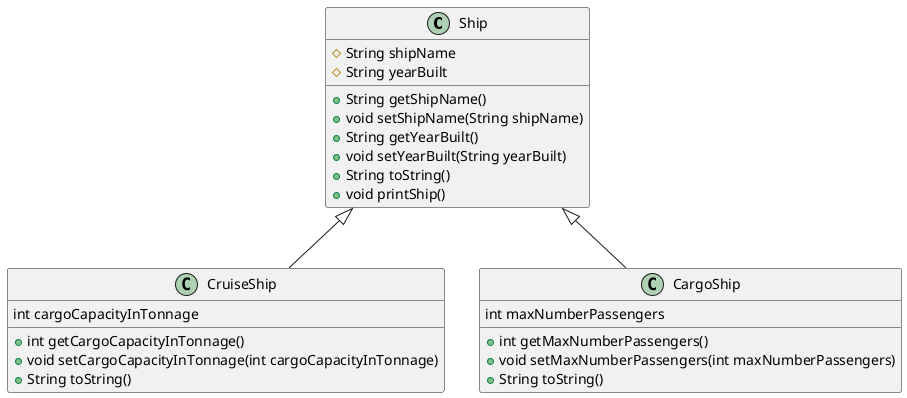 @startuml
'https://plantuml.com/class-diagram

class Ship {
    #String shipName
    #String yearBuilt

    +String getShipName()
    +void setShipName(String shipName)
    +String getYearBuilt()
    +void setYearBuilt(String yearBuilt)
    +String toString()
    +void printShip()
}

class CruiseShip {
    int cargoCapacityInTonnage

    +int getCargoCapacityInTonnage()
    +void setCargoCapacityInTonnage(int cargoCapacityInTonnage)
    +String toString()
}

class CargoShip {
    int maxNumberPassengers

    +int getMaxNumberPassengers()
    +void setMaxNumberPassengers(int maxNumberPassengers)
    +String toString()
}

Ship <|-- CruiseShip
Ship <|-- CargoShip

@enduml